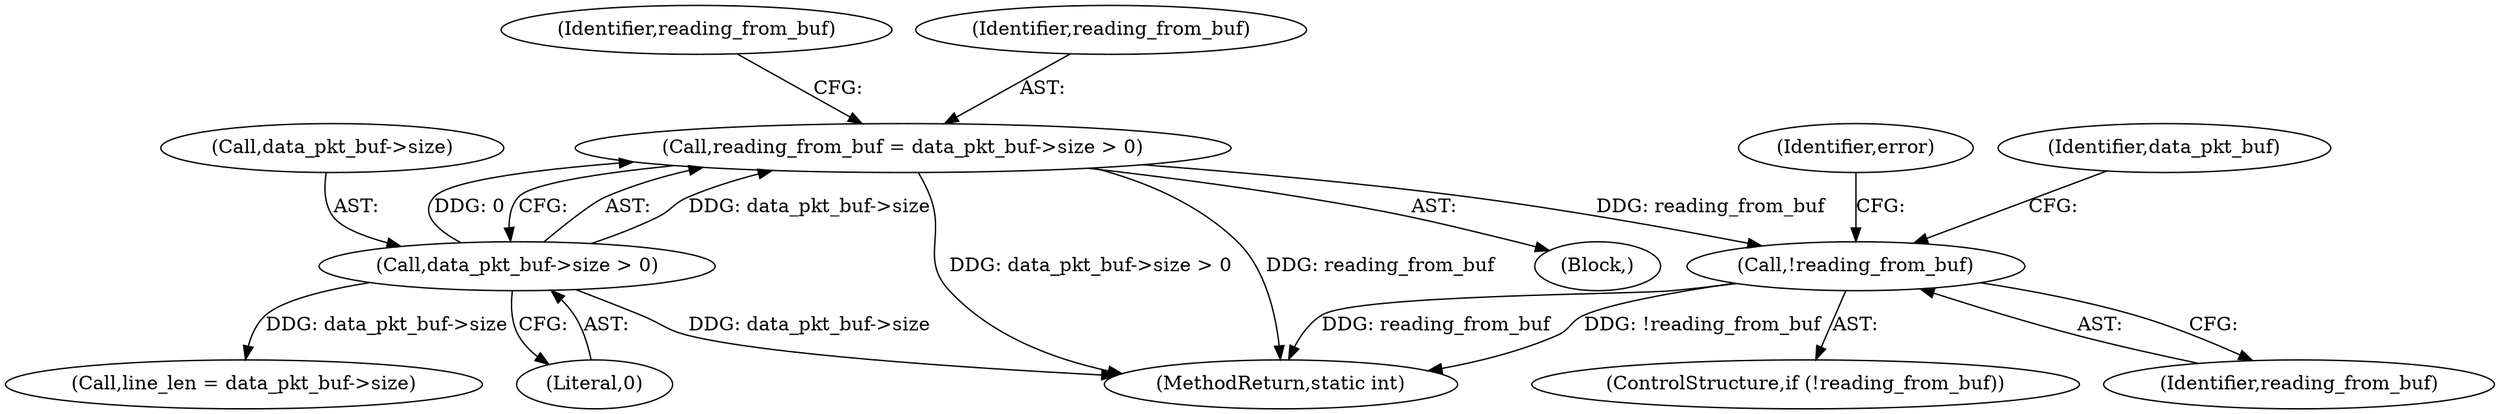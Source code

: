 digraph "0_libgit2_84d30d569ada986f3eef527cbdb932643c2dd037@API" {
"1000114" [label="(Call,reading_from_buf = data_pkt_buf->size > 0)"];
"1000116" [label="(Call,data_pkt_buf->size > 0)"];
"1000174" [label="(Call,!reading_from_buf)"];
"1000122" [label="(Identifier,reading_from_buf)"];
"1000177" [label="(Identifier,data_pkt_buf)"];
"1000174" [label="(Call,!reading_from_buf)"];
"1000117" [label="(Call,data_pkt_buf->size)"];
"1000107" [label="(Block,)"];
"1000120" [label="(Literal,0)"];
"1000116" [label="(Call,data_pkt_buf->size > 0)"];
"1000181" [label="(Identifier,error)"];
"1000225" [label="(MethodReturn,static int)"];
"1000137" [label="(Call,line_len = data_pkt_buf->size)"];
"1000115" [label="(Identifier,reading_from_buf)"];
"1000173" [label="(ControlStructure,if (!reading_from_buf))"];
"1000175" [label="(Identifier,reading_from_buf)"];
"1000114" [label="(Call,reading_from_buf = data_pkt_buf->size > 0)"];
"1000114" -> "1000107"  [label="AST: "];
"1000114" -> "1000116"  [label="CFG: "];
"1000115" -> "1000114"  [label="AST: "];
"1000116" -> "1000114"  [label="AST: "];
"1000122" -> "1000114"  [label="CFG: "];
"1000114" -> "1000225"  [label="DDG: reading_from_buf"];
"1000114" -> "1000225"  [label="DDG: data_pkt_buf->size > 0"];
"1000116" -> "1000114"  [label="DDG: data_pkt_buf->size"];
"1000116" -> "1000114"  [label="DDG: 0"];
"1000114" -> "1000174"  [label="DDG: reading_from_buf"];
"1000116" -> "1000120"  [label="CFG: "];
"1000117" -> "1000116"  [label="AST: "];
"1000120" -> "1000116"  [label="AST: "];
"1000116" -> "1000225"  [label="DDG: data_pkt_buf->size"];
"1000116" -> "1000137"  [label="DDG: data_pkt_buf->size"];
"1000174" -> "1000173"  [label="AST: "];
"1000174" -> "1000175"  [label="CFG: "];
"1000175" -> "1000174"  [label="AST: "];
"1000177" -> "1000174"  [label="CFG: "];
"1000181" -> "1000174"  [label="CFG: "];
"1000174" -> "1000225"  [label="DDG: !reading_from_buf"];
"1000174" -> "1000225"  [label="DDG: reading_from_buf"];
}

